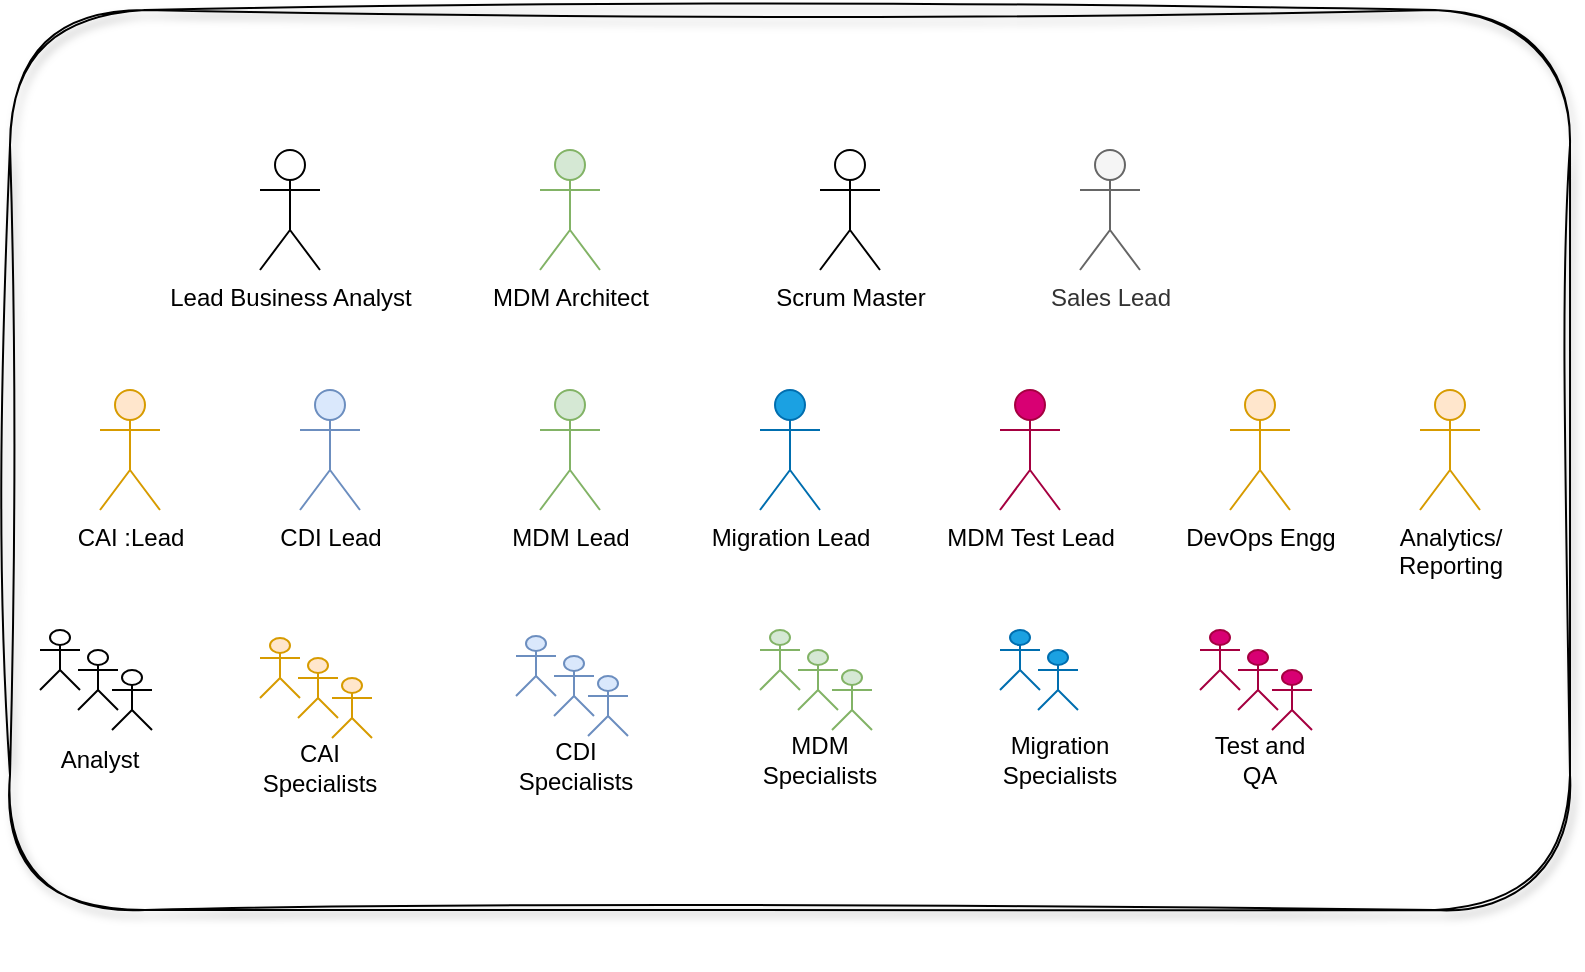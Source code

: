 <mxfile version="21.3.7" type="github" pages="3">
  <diagram name="MDM Guild Delivery" id="kcEuqjkQgL32cvvFv_7w">
    <mxGraphModel dx="1434" dy="796" grid="1" gridSize="10" guides="1" tooltips="1" connect="1" arrows="1" fold="1" page="1" pageScale="1" pageWidth="1100" pageHeight="850" math="0" shadow="0">
      <root>
        <mxCell id="0" />
        <mxCell id="1" parent="0" />
        <mxCell id="gFP8oRgVTRER96iRmuCu-1" value="CAI :Lead" style="shape=umlActor;verticalLabelPosition=bottom;verticalAlign=top;html=1;outlineConnect=0;fillColor=#ffe6cc;strokeColor=#d79b00;" vertex="1" parent="1">
          <mxGeometry x="190" y="210" width="30" height="60" as="geometry" />
        </mxCell>
        <mxCell id="gFP8oRgVTRER96iRmuCu-2" value="CDI Lead" style="shape=umlActor;verticalLabelPosition=bottom;verticalAlign=top;html=1;outlineConnect=0;fillColor=#dae8fc;strokeColor=#6c8ebf;" vertex="1" parent="1">
          <mxGeometry x="290" y="210" width="30" height="60" as="geometry" />
        </mxCell>
        <mxCell id="gFP8oRgVTRER96iRmuCu-3" value="MDM Lead" style="shape=umlActor;verticalLabelPosition=bottom;verticalAlign=top;html=1;outlineConnect=0;fillColor=#d5e8d4;strokeColor=#82b366;" vertex="1" parent="1">
          <mxGeometry x="410" y="210" width="30" height="60" as="geometry" />
        </mxCell>
        <mxCell id="gFP8oRgVTRER96iRmuCu-4" value="&lt;font color=&quot;#000000&quot;&gt;Migration Lead&lt;/font&gt;" style="shape=umlActor;verticalLabelPosition=bottom;verticalAlign=top;html=1;outlineConnect=0;fillColor=#1ba1e2;fontColor=#ffffff;strokeColor=#006EAF;" vertex="1" parent="1">
          <mxGeometry x="520" y="210" width="30" height="60" as="geometry" />
        </mxCell>
        <mxCell id="gFP8oRgVTRER96iRmuCu-5" value="&lt;font color=&quot;#000000&quot;&gt;MDM Test Lead&lt;/font&gt;" style="shape=umlActor;verticalLabelPosition=bottom;verticalAlign=top;html=1;outlineConnect=0;fillColor=#d80073;fontColor=#ffffff;strokeColor=#A50040;" vertex="1" parent="1">
          <mxGeometry x="640" y="210" width="30" height="60" as="geometry" />
        </mxCell>
        <mxCell id="gFP8oRgVTRER96iRmuCu-8" value="Lead Business Analyst" style="shape=umlActor;verticalLabelPosition=bottom;verticalAlign=top;html=1;outlineConnect=0;" vertex="1" parent="1">
          <mxGeometry x="270" y="90" width="30" height="60" as="geometry" />
        </mxCell>
        <mxCell id="gFP8oRgVTRER96iRmuCu-9" value="Scrum Master" style="shape=umlActor;verticalLabelPosition=bottom;verticalAlign=top;html=1;outlineConnect=0;" vertex="1" parent="1">
          <mxGeometry x="550" y="90" width="30" height="60" as="geometry" />
        </mxCell>
        <mxCell id="gFP8oRgVTRER96iRmuCu-13" value="MDM Architect" style="shape=umlActor;verticalLabelPosition=bottom;verticalAlign=top;html=1;outlineConnect=0;fillColor=#d5e8d4;strokeColor=#82b366;" vertex="1" parent="1">
          <mxGeometry x="410" y="90" width="30" height="60" as="geometry" />
        </mxCell>
        <mxCell id="gFP8oRgVTRER96iRmuCu-29" value="" style="group" vertex="1" connectable="0" parent="1">
          <mxGeometry x="160" y="330" width="60" height="80" as="geometry" />
        </mxCell>
        <mxCell id="gFP8oRgVTRER96iRmuCu-26" value="" style="group" vertex="1" connectable="0" parent="gFP8oRgVTRER96iRmuCu-29">
          <mxGeometry width="56" height="50" as="geometry" />
        </mxCell>
        <mxCell id="gFP8oRgVTRER96iRmuCu-14" value="" style="shape=umlActor;verticalLabelPosition=bottom;verticalAlign=top;html=1;outlineConnect=0;" vertex="1" parent="gFP8oRgVTRER96iRmuCu-26">
          <mxGeometry width="20" height="30" as="geometry" />
        </mxCell>
        <mxCell id="gFP8oRgVTRER96iRmuCu-24" value="" style="shape=umlActor;verticalLabelPosition=bottom;verticalAlign=top;html=1;outlineConnect=0;" vertex="1" parent="gFP8oRgVTRER96iRmuCu-26">
          <mxGeometry x="19" y="10" width="20" height="30" as="geometry" />
        </mxCell>
        <mxCell id="gFP8oRgVTRER96iRmuCu-25" value="" style="shape=umlActor;verticalLabelPosition=bottom;verticalAlign=top;html=1;outlineConnect=0;" vertex="1" parent="gFP8oRgVTRER96iRmuCu-26">
          <mxGeometry x="36" y="20" width="20" height="30" as="geometry" />
        </mxCell>
        <mxCell id="gFP8oRgVTRER96iRmuCu-27" value="Analyst" style="text;html=1;strokeColor=none;fillColor=none;align=center;verticalAlign=middle;whiteSpace=wrap;rounded=0;" vertex="1" parent="gFP8oRgVTRER96iRmuCu-29">
          <mxGeometry y="50" width="60" height="30" as="geometry" />
        </mxCell>
        <mxCell id="gFP8oRgVTRER96iRmuCu-37" value="" style="group" vertex="1" connectable="0" parent="1">
          <mxGeometry x="270" y="334" width="60" height="80" as="geometry" />
        </mxCell>
        <mxCell id="gFP8oRgVTRER96iRmuCu-38" value="" style="group" vertex="1" connectable="0" parent="gFP8oRgVTRER96iRmuCu-37">
          <mxGeometry width="56" height="50" as="geometry" />
        </mxCell>
        <mxCell id="gFP8oRgVTRER96iRmuCu-39" value="" style="shape=umlActor;verticalLabelPosition=bottom;verticalAlign=top;html=1;outlineConnect=0;fillColor=#ffe6cc;strokeColor=#d79b00;" vertex="1" parent="gFP8oRgVTRER96iRmuCu-38">
          <mxGeometry width="20" height="30" as="geometry" />
        </mxCell>
        <mxCell id="gFP8oRgVTRER96iRmuCu-40" value="" style="shape=umlActor;verticalLabelPosition=bottom;verticalAlign=top;html=1;outlineConnect=0;fillColor=#ffe6cc;strokeColor=#d79b00;" vertex="1" parent="gFP8oRgVTRER96iRmuCu-38">
          <mxGeometry x="19" y="10" width="20" height="30" as="geometry" />
        </mxCell>
        <mxCell id="gFP8oRgVTRER96iRmuCu-41" value="" style="shape=umlActor;verticalLabelPosition=bottom;verticalAlign=top;html=1;outlineConnect=0;fillColor=#ffe6cc;strokeColor=#d79b00;" vertex="1" parent="gFP8oRgVTRER96iRmuCu-38">
          <mxGeometry x="36" y="20" width="20" height="30" as="geometry" />
        </mxCell>
        <mxCell id="gFP8oRgVTRER96iRmuCu-42" value="CAI Specialists" style="text;html=1;strokeColor=none;fillColor=none;align=center;verticalAlign=middle;whiteSpace=wrap;rounded=0;" vertex="1" parent="gFP8oRgVTRER96iRmuCu-37">
          <mxGeometry y="50" width="60" height="30" as="geometry" />
        </mxCell>
        <mxCell id="gFP8oRgVTRER96iRmuCu-43" value="" style="group" vertex="1" connectable="0" parent="1">
          <mxGeometry x="398" y="333" width="60" height="80" as="geometry" />
        </mxCell>
        <mxCell id="gFP8oRgVTRER96iRmuCu-44" value="" style="group" vertex="1" connectable="0" parent="gFP8oRgVTRER96iRmuCu-43">
          <mxGeometry width="56" height="50" as="geometry" />
        </mxCell>
        <mxCell id="gFP8oRgVTRER96iRmuCu-45" value="" style="shape=umlActor;verticalLabelPosition=bottom;verticalAlign=top;html=1;outlineConnect=0;fillColor=#dae8fc;strokeColor=#6c8ebf;" vertex="1" parent="gFP8oRgVTRER96iRmuCu-44">
          <mxGeometry width="20" height="30" as="geometry" />
        </mxCell>
        <mxCell id="gFP8oRgVTRER96iRmuCu-46" value="" style="shape=umlActor;verticalLabelPosition=bottom;verticalAlign=top;html=1;outlineConnect=0;fillColor=#dae8fc;strokeColor=#6c8ebf;" vertex="1" parent="gFP8oRgVTRER96iRmuCu-44">
          <mxGeometry x="19" y="10" width="20" height="30" as="geometry" />
        </mxCell>
        <mxCell id="gFP8oRgVTRER96iRmuCu-47" value="" style="shape=umlActor;verticalLabelPosition=bottom;verticalAlign=top;html=1;outlineConnect=0;fillColor=#dae8fc;strokeColor=#6c8ebf;" vertex="1" parent="gFP8oRgVTRER96iRmuCu-44">
          <mxGeometry x="36" y="20" width="20" height="30" as="geometry" />
        </mxCell>
        <mxCell id="gFP8oRgVTRER96iRmuCu-48" value="CDI Specialists" style="text;html=1;strokeColor=none;fillColor=none;align=center;verticalAlign=middle;whiteSpace=wrap;rounded=0;" vertex="1" parent="gFP8oRgVTRER96iRmuCu-43">
          <mxGeometry y="50" width="60" height="30" as="geometry" />
        </mxCell>
        <mxCell id="gFP8oRgVTRER96iRmuCu-49" value="" style="group" vertex="1" connectable="0" parent="1">
          <mxGeometry x="520" y="330" width="60" height="80" as="geometry" />
        </mxCell>
        <mxCell id="gFP8oRgVTRER96iRmuCu-50" value="" style="group" vertex="1" connectable="0" parent="gFP8oRgVTRER96iRmuCu-49">
          <mxGeometry width="56" height="50" as="geometry" />
        </mxCell>
        <mxCell id="gFP8oRgVTRER96iRmuCu-51" value="" style="shape=umlActor;verticalLabelPosition=bottom;verticalAlign=top;html=1;outlineConnect=0;fillColor=#d5e8d4;strokeColor=#82b366;" vertex="1" parent="gFP8oRgVTRER96iRmuCu-50">
          <mxGeometry width="20" height="30" as="geometry" />
        </mxCell>
        <mxCell id="gFP8oRgVTRER96iRmuCu-52" value="" style="shape=umlActor;verticalLabelPosition=bottom;verticalAlign=top;html=1;outlineConnect=0;fillColor=#d5e8d4;strokeColor=#82b366;" vertex="1" parent="gFP8oRgVTRER96iRmuCu-50">
          <mxGeometry x="19" y="10" width="20" height="30" as="geometry" />
        </mxCell>
        <mxCell id="gFP8oRgVTRER96iRmuCu-53" value="" style="shape=umlActor;verticalLabelPosition=bottom;verticalAlign=top;html=1;outlineConnect=0;fillColor=#d5e8d4;strokeColor=#82b366;" vertex="1" parent="gFP8oRgVTRER96iRmuCu-50">
          <mxGeometry x="36" y="20" width="20" height="30" as="geometry" />
        </mxCell>
        <mxCell id="gFP8oRgVTRER96iRmuCu-54" value="MDM Specialists" style="text;html=1;strokeColor=none;fillColor=none;align=center;verticalAlign=middle;whiteSpace=wrap;rounded=0;" vertex="1" parent="gFP8oRgVTRER96iRmuCu-49">
          <mxGeometry y="50" width="60" height="30" as="geometry" />
        </mxCell>
        <mxCell id="gFP8oRgVTRER96iRmuCu-55" value="" style="group" vertex="1" connectable="0" parent="1">
          <mxGeometry x="640" y="330" width="220" height="170" as="geometry" />
        </mxCell>
        <mxCell id="gFP8oRgVTRER96iRmuCu-56" value="" style="group" vertex="1" connectable="0" parent="gFP8oRgVTRER96iRmuCu-55">
          <mxGeometry width="56" height="50" as="geometry" />
        </mxCell>
        <mxCell id="gFP8oRgVTRER96iRmuCu-57" value="" style="shape=umlActor;verticalLabelPosition=bottom;verticalAlign=top;html=1;outlineConnect=0;fillColor=#1ba1e2;strokeColor=#006EAF;fontColor=#ffffff;" vertex="1" parent="gFP8oRgVTRER96iRmuCu-56">
          <mxGeometry width="20" height="30" as="geometry" />
        </mxCell>
        <mxCell id="gFP8oRgVTRER96iRmuCu-58" value="" style="shape=umlActor;verticalLabelPosition=bottom;verticalAlign=top;html=1;outlineConnect=0;fillColor=#1ba1e2;strokeColor=#006EAF;fontColor=#ffffff;" vertex="1" parent="gFP8oRgVTRER96iRmuCu-56">
          <mxGeometry x="19" y="10" width="20" height="30" as="geometry" />
        </mxCell>
        <mxCell id="gFP8oRgVTRER96iRmuCu-60" value="Migration Specialists" style="text;html=1;strokeColor=none;fillColor=none;align=center;verticalAlign=middle;whiteSpace=wrap;rounded=0;" vertex="1" parent="gFP8oRgVTRER96iRmuCu-55">
          <mxGeometry y="50" width="60" height="30" as="geometry" />
        </mxCell>
        <mxCell id="gFP8oRgVTRER96iRmuCu-61" value="" style="group" vertex="1" connectable="0" parent="1">
          <mxGeometry x="740" y="330" width="60" height="80" as="geometry" />
        </mxCell>
        <mxCell id="gFP8oRgVTRER96iRmuCu-62" value="" style="group" vertex="1" connectable="0" parent="gFP8oRgVTRER96iRmuCu-61">
          <mxGeometry width="56" height="50" as="geometry" />
        </mxCell>
        <mxCell id="gFP8oRgVTRER96iRmuCu-63" value="" style="shape=umlActor;verticalLabelPosition=bottom;verticalAlign=top;html=1;outlineConnect=0;fillColor=#d80073;strokeColor=#A50040;fontColor=#ffffff;" vertex="1" parent="gFP8oRgVTRER96iRmuCu-62">
          <mxGeometry width="20" height="30" as="geometry" />
        </mxCell>
        <mxCell id="gFP8oRgVTRER96iRmuCu-64" value="" style="shape=umlActor;verticalLabelPosition=bottom;verticalAlign=top;html=1;outlineConnect=0;fillColor=#d80073;strokeColor=#A50040;fontColor=#ffffff;" vertex="1" parent="gFP8oRgVTRER96iRmuCu-62">
          <mxGeometry x="19" y="10" width="20" height="30" as="geometry" />
        </mxCell>
        <mxCell id="gFP8oRgVTRER96iRmuCu-65" value="" style="shape=umlActor;verticalLabelPosition=bottom;verticalAlign=top;html=1;outlineConnect=0;fillColor=#d80073;strokeColor=#A50040;fontColor=#ffffff;" vertex="1" parent="gFP8oRgVTRER96iRmuCu-62">
          <mxGeometry x="36" y="20" width="20" height="30" as="geometry" />
        </mxCell>
        <mxCell id="gFP8oRgVTRER96iRmuCu-66" value="Test and QA" style="text;html=1;strokeColor=none;fillColor=none;align=center;verticalAlign=middle;whiteSpace=wrap;rounded=0;" vertex="1" parent="gFP8oRgVTRER96iRmuCu-61">
          <mxGeometry y="50" width="60" height="30" as="geometry" />
        </mxCell>
        <mxCell id="gFP8oRgVTRER96iRmuCu-10" value="" style="rounded=1;whiteSpace=wrap;html=1;fillColor=none;sketch=1;curveFitting=1;jiggle=2;shadow=1;glass=1;" vertex="1" parent="1">
          <mxGeometry x="145" y="20" width="780" height="450" as="geometry" />
        </mxCell>
        <mxCell id="9kzjjH1bRcHk7Z0w_79C-1" value="Sales Lead" style="shape=umlActor;verticalLabelPosition=bottom;verticalAlign=top;html=1;outlineConnect=0;fillColor=#f5f5f5;fontColor=#333333;strokeColor=#666666;" vertex="1" parent="1">
          <mxGeometry x="680" y="90" width="30" height="60" as="geometry" />
        </mxCell>
        <mxCell id="llGlC6vn6_8WmVwevJTp-1" value="DevOps Engg" style="shape=umlActor;verticalLabelPosition=bottom;verticalAlign=top;html=1;outlineConnect=0;fillColor=#ffe6cc;strokeColor=#d79b00;" vertex="1" parent="1">
          <mxGeometry x="755" y="210" width="30" height="60" as="geometry" />
        </mxCell>
        <mxCell id="llGlC6vn6_8WmVwevJTp-2" value="Analytics/&lt;br&gt;Reporting" style="shape=umlActor;verticalLabelPosition=bottom;verticalAlign=top;html=1;outlineConnect=0;fillColor=#ffe6cc;strokeColor=#d79b00;" vertex="1" parent="1">
          <mxGeometry x="850" y="210" width="30" height="60" as="geometry" />
        </mxCell>
      </root>
    </mxGraphModel>
  </diagram>
  <diagram id="u7udRK5OecsQ3eWhJsPl" name="Preslaes">
    <mxGraphModel dx="1434" dy="796" grid="1" gridSize="10" guides="1" tooltips="1" connect="1" arrows="1" fold="1" page="1" pageScale="1" pageWidth="1100" pageHeight="850" math="0" shadow="0">
      <root>
        <mxCell id="0" />
        <mxCell id="1" parent="0" />
        <mxCell id="aprmsSjTGSTrnVSDrUsF-1" value="Sales Lead" style="shape=umlActor;verticalLabelPosition=bottom;verticalAlign=top;html=1;outlineConnect=0;" vertex="1" parent="1">
          <mxGeometry x="350" y="200" width="30" height="60" as="geometry" />
        </mxCell>
        <mxCell id="j14ffGpdtFu3CE-EkApN-1" value="MDM Architect" style="shape=umlActor;verticalLabelPosition=bottom;verticalAlign=top;html=1;outlineConnect=0;fillColor=#d5e8d4;strokeColor=#82b366;" vertex="1" parent="1">
          <mxGeometry x="500" y="120" width="30" height="60" as="geometry" />
        </mxCell>
        <mxCell id="j14ffGpdtFu3CE-EkApN-2" value="Alliance Manager" style="shape=umlActor;verticalLabelPosition=bottom;verticalAlign=top;html=1;outlineConnect=0;fillColor=#d5e8d4;strokeColor=#82b366;" vertex="1" parent="1">
          <mxGeometry x="500" y="250" width="30" height="60" as="geometry" />
        </mxCell>
        <mxCell id="kqW7jnf8MLZUJyzAg4_c-1" value="" style="group" vertex="1" connectable="0" parent="1">
          <mxGeometry x="636" y="185" width="60" height="80" as="geometry" />
        </mxCell>
        <mxCell id="kqW7jnf8MLZUJyzAg4_c-2" value="" style="group" vertex="1" connectable="0" parent="kqW7jnf8MLZUJyzAg4_c-1">
          <mxGeometry width="56" height="50" as="geometry" />
        </mxCell>
        <mxCell id="kqW7jnf8MLZUJyzAg4_c-3" value="" style="shape=umlActor;verticalLabelPosition=bottom;verticalAlign=top;html=1;outlineConnect=0;" vertex="1" parent="kqW7jnf8MLZUJyzAg4_c-2">
          <mxGeometry width="20" height="30" as="geometry" />
        </mxCell>
        <mxCell id="kqW7jnf8MLZUJyzAg4_c-4" value="" style="shape=umlActor;verticalLabelPosition=bottom;verticalAlign=top;html=1;outlineConnect=0;" vertex="1" parent="kqW7jnf8MLZUJyzAg4_c-2">
          <mxGeometry x="19" y="10" width="20" height="30" as="geometry" />
        </mxCell>
        <mxCell id="kqW7jnf8MLZUJyzAg4_c-5" value="" style="shape=umlActor;verticalLabelPosition=bottom;verticalAlign=top;html=1;outlineConnect=0;" vertex="1" parent="kqW7jnf8MLZUJyzAg4_c-2">
          <mxGeometry x="36" y="20" width="20" height="30" as="geometry" />
        </mxCell>
        <mxCell id="kqW7jnf8MLZUJyzAg4_c-6" value="Bid team" style="text;html=1;strokeColor=none;fillColor=none;align=center;verticalAlign=middle;whiteSpace=wrap;rounded=0;" vertex="1" parent="kqW7jnf8MLZUJyzAg4_c-1">
          <mxGeometry x="24" y="65" width="60" height="30" as="geometry" />
        </mxCell>
        <mxCell id="kqW7jnf8MLZUJyzAg4_c-7" value="" style="shape=umlActor;verticalLabelPosition=bottom;verticalAlign=top;html=1;outlineConnect=0;" vertex="1" parent="1">
          <mxGeometry x="696" y="200" width="20" height="30" as="geometry" />
        </mxCell>
        <mxCell id="kqW7jnf8MLZUJyzAg4_c-8" value="" style="shape=umlActor;verticalLabelPosition=bottom;verticalAlign=top;html=1;outlineConnect=0;" vertex="1" parent="1">
          <mxGeometry x="706" y="210" width="20" height="30" as="geometry" />
        </mxCell>
        <mxCell id="kL9jUedaYsaL_3R8sOhY-1" value="Scrum Master" style="shape=umlActor;verticalLabelPosition=bottom;verticalAlign=top;html=1;outlineConnect=0;" vertex="1" parent="1">
          <mxGeometry x="560" y="190" width="30" height="60" as="geometry" />
        </mxCell>
      </root>
    </mxGraphModel>
  </diagram>
  <diagram id="ce4MwDQF4yYcLJPle7MQ" name="Technology and Learning Team">
    <mxGraphModel dx="1434" dy="796" grid="1" gridSize="10" guides="1" tooltips="1" connect="1" arrows="1" fold="1" page="1" pageScale="1" pageWidth="1100" pageHeight="850" math="0" shadow="0">
      <root>
        <mxCell id="0" />
        <mxCell id="1" parent="0" />
        <mxCell id="2Up0Kgfg5cFZgtf3gcSt-1" value="Alliance Partner" style="shape=umlActor;verticalLabelPosition=bottom;verticalAlign=top;html=1;outlineConnect=0;" vertex="1" parent="1">
          <mxGeometry x="470" y="260" width="30" height="60" as="geometry" />
        </mxCell>
        <mxCell id="2Up0Kgfg5cFZgtf3gcSt-2" value="MDM Architect" style="shape=umlActor;verticalLabelPosition=bottom;verticalAlign=top;html=1;outlineConnect=0;fillColor=#d5e8d4;strokeColor=#82b366;" vertex="1" parent="1">
          <mxGeometry x="470" y="120" width="30" height="60" as="geometry" />
        </mxCell>
        <mxCell id="G5LalVPWso7PBPTsfhhj-1" value="Learning Manager" style="shape=umlActor;verticalLabelPosition=bottom;verticalAlign=top;html=1;outlineConnect=0;fillColor=#d5e8d4;strokeColor=#82b366;" vertex="1" parent="1">
          <mxGeometry x="300" y="210" width="30" height="60" as="geometry" />
        </mxCell>
        <mxCell id="5aUG_T6JjU1ZAgh8hLS--1" value="CAI :Lead" style="shape=umlActor;verticalLabelPosition=bottom;verticalAlign=top;html=1;outlineConnect=0;fillColor=#ffe6cc;strokeColor=#d79b00;" vertex="1" parent="1">
          <mxGeometry x="730" y="110" width="30" height="60" as="geometry" />
        </mxCell>
        <mxCell id="5aUG_T6JjU1ZAgh8hLS--2" value="CDI Lead" style="shape=umlActor;verticalLabelPosition=bottom;verticalAlign=top;html=1;outlineConnect=0;fillColor=#dae8fc;strokeColor=#6c8ebf;" vertex="1" parent="1">
          <mxGeometry x="640" y="330" width="30" height="60" as="geometry" />
        </mxCell>
        <mxCell id="5aUG_T6JjU1ZAgh8hLS--3" value="MDM Lead" style="shape=umlActor;verticalLabelPosition=bottom;verticalAlign=top;html=1;outlineConnect=0;fillColor=#d5e8d4;strokeColor=#82b366;" vertex="1" parent="1">
          <mxGeometry x="740" y="270" width="30" height="60" as="geometry" />
        </mxCell>
        <mxCell id="5aUG_T6JjU1ZAgh8hLS--4" value="&lt;font color=&quot;#000000&quot;&gt;Migration Lead&lt;/font&gt;" style="shape=umlActor;verticalLabelPosition=bottom;verticalAlign=top;html=1;outlineConnect=0;fillColor=#1ba1e2;fontColor=#ffffff;strokeColor=#006EAF;" vertex="1" parent="1">
          <mxGeometry x="640" y="100" width="30" height="60" as="geometry" />
        </mxCell>
        <mxCell id="5aUG_T6JjU1ZAgh8hLS--5" value="&lt;font color=&quot;#000000&quot;&gt;MDM Test Lead&lt;/font&gt;" style="shape=umlActor;verticalLabelPosition=bottom;verticalAlign=top;html=1;outlineConnect=0;fillColor=#d80073;fontColor=#ffffff;strokeColor=#A50040;" vertex="1" parent="1">
          <mxGeometry x="640" y="210" width="30" height="60" as="geometry" />
        </mxCell>
      </root>
    </mxGraphModel>
  </diagram>
</mxfile>
